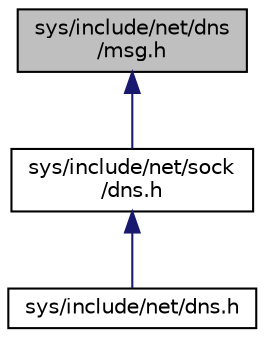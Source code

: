 digraph "sys/include/net/dns/msg.h"
{
 // LATEX_PDF_SIZE
  edge [fontname="Helvetica",fontsize="10",labelfontname="Helvetica",labelfontsize="10"];
  node [fontname="Helvetica",fontsize="10",shape=record];
  Node1 [label="sys/include/net/dns\l/msg.h",height=0.2,width=0.4,color="black", fillcolor="grey75", style="filled", fontcolor="black",tooltip="Definitions for parsing and composition of DNS messages."];
  Node1 -> Node2 [dir="back",color="midnightblue",fontsize="10",style="solid",fontname="Helvetica"];
  Node2 [label="sys/include/net/sock\l/dns.h",height=0.2,width=0.4,color="black", fillcolor="white", style="filled",URL="$sock_2dns_8h.html",tooltip="DNS sock definitions."];
  Node2 -> Node3 [dir="back",color="midnightblue",fontsize="10",style="solid",fontname="Helvetica"];
  Node3 [label="sys/include/net/dns.h",height=0.2,width=0.4,color="black", fillcolor="white", style="filled",URL="$dns_8h.html",tooltip="Generic DNS values."];
}
